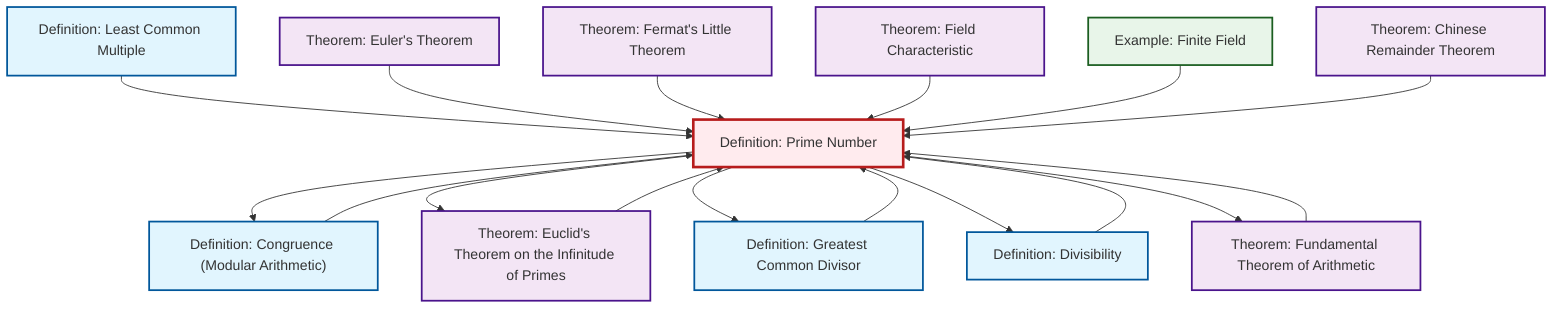 graph TD
    classDef definition fill:#e1f5fe,stroke:#01579b,stroke-width:2px
    classDef theorem fill:#f3e5f5,stroke:#4a148c,stroke-width:2px
    classDef axiom fill:#fff3e0,stroke:#e65100,stroke-width:2px
    classDef example fill:#e8f5e9,stroke:#1b5e20,stroke-width:2px
    classDef current fill:#ffebee,stroke:#b71c1c,stroke-width:3px
    thm-euler["Theorem: Euler's Theorem"]:::theorem
    def-prime["Definition: Prime Number"]:::definition
    def-gcd["Definition: Greatest Common Divisor"]:::definition
    thm-chinese-remainder["Theorem: Chinese Remainder Theorem"]:::theorem
    ex-finite-field["Example: Finite Field"]:::example
    thm-field-characteristic["Theorem: Field Characteristic"]:::theorem
    def-congruence["Definition: Congruence (Modular Arithmetic)"]:::definition
    thm-fundamental-arithmetic["Theorem: Fundamental Theorem of Arithmetic"]:::theorem
    thm-fermat-little["Theorem: Fermat's Little Theorem"]:::theorem
    def-lcm["Definition: Least Common Multiple"]:::definition
    def-divisibility["Definition: Divisibility"]:::definition
    thm-euclid-infinitude-primes["Theorem: Euclid's Theorem on the Infinitude of Primes"]:::theorem
    def-lcm --> def-prime
    thm-fundamental-arithmetic --> def-prime
    def-prime --> def-congruence
    thm-euclid-infinitude-primes --> def-prime
    thm-euler --> def-prime
    def-prime --> thm-euclid-infinitude-primes
    thm-fermat-little --> def-prime
    def-congruence --> def-prime
    def-prime --> def-gcd
    thm-field-characteristic --> def-prime
    ex-finite-field --> def-prime
    thm-chinese-remainder --> def-prime
    def-gcd --> def-prime
    def-divisibility --> def-prime
    def-prime --> def-divisibility
    def-prime --> thm-fundamental-arithmetic
    class def-prime current
